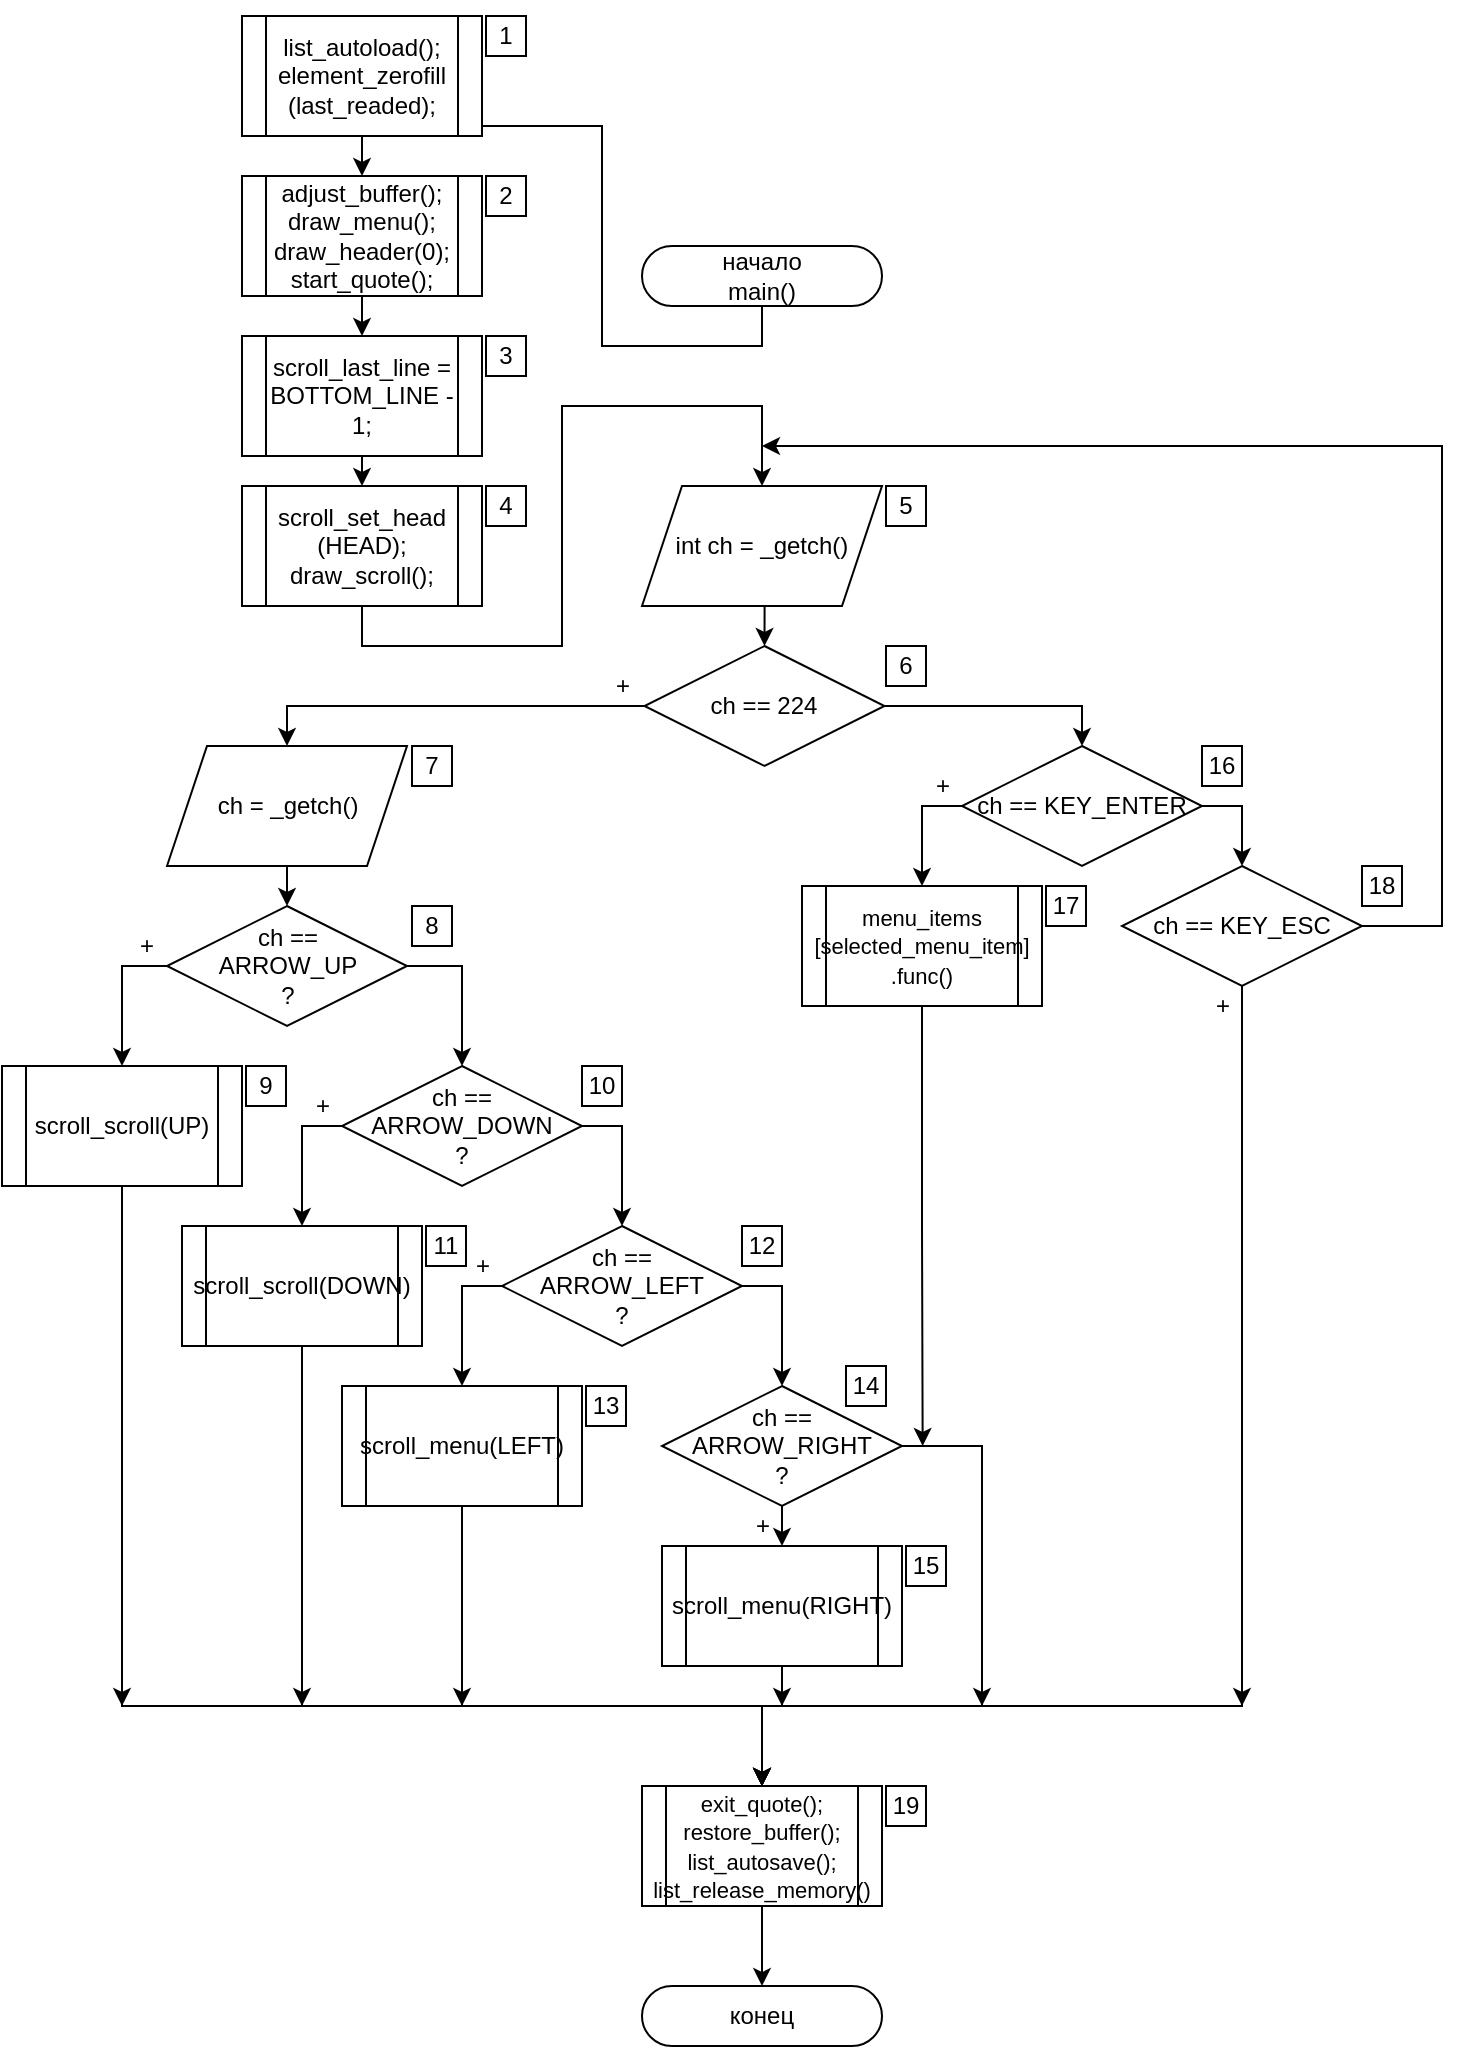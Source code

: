 <mxfile version="13.9.9" type="device"><diagram id="R2lEEEUBdFMjLlhIrx00" name="Page-1"><mxGraphModel dx="204" dy="1801" grid="1" gridSize="10" guides="1" tooltips="1" connect="1" arrows="1" fold="1" page="1" pageScale="1" pageWidth="850" pageHeight="1100" math="0" shadow="0" extFonts="Permanent Marker^https://fonts.googleapis.com/css?family=Permanent+Marker"><root><mxCell id="0"/><mxCell id="1" parent="0"/><mxCell id="Ixi4RvL1ngC_W4CbcMsF-12" style="edgeStyle=orthogonalEdgeStyle;rounded=0;orthogonalLoop=1;jettySize=auto;html=1;exitX=0.5;exitY=1;exitDx=0;exitDy=0;entryX=0.5;entryY=0;entryDx=0;entryDy=0;" parent="1" source="Ixi4RvL1ngC_W4CbcMsF-13" target="Ixi4RvL1ngC_W4CbcMsF-62" edge="1"><mxGeometry relative="1" as="geometry"><Array as="points"><mxPoint x="1230" y="110"/><mxPoint x="1150" y="110"/><mxPoint x="1150"/><mxPoint x="1030"/></Array></mxGeometry></mxCell><mxCell id="Ixi4RvL1ngC_W4CbcMsF-13" value="начало&lt;br&gt;main()" style="rounded=1;whiteSpace=wrap;html=1;arcSize=50;" parent="1" vertex="1"><mxGeometry x="1170" y="60" width="120" height="30" as="geometry"/></mxCell><mxCell id="Ixi4RvL1ngC_W4CbcMsF-14" value="конец" style="rounded=1;whiteSpace=wrap;html=1;arcSize=50;" parent="1" vertex="1"><mxGeometry x="1170" y="930" width="120" height="30" as="geometry"/></mxCell><mxCell id="Ixi4RvL1ngC_W4CbcMsF-15" value="&lt;font style=&quot;font-size: 11px&quot;&gt;exit_quote();&lt;br&gt;restore_buffer();&lt;br&gt;list_autosave();&lt;br&gt;list_release_memory()&lt;/font&gt;" style="shape=process;whiteSpace=wrap;html=1;backgroundOutline=1;fontFamily=Helvetica;fontSize=12;fontColor=#000000;align=center;strokeColor=#000000;fillColor=#ffffff;" parent="1" vertex="1"><mxGeometry x="1170" y="830" width="120" height="60" as="geometry"/></mxCell><mxCell id="Ixi4RvL1ngC_W4CbcMsF-16" style="edgeStyle=orthogonalEdgeStyle;rounded=0;orthogonalLoop=1;jettySize=auto;html=1;exitX=0.5;exitY=1;exitDx=0;exitDy=0;entryX=0.5;entryY=0;entryDx=0;entryDy=0;" parent="1" source="Ixi4RvL1ngC_W4CbcMsF-15" target="Ixi4RvL1ngC_W4CbcMsF-14" edge="1"><mxGeometry relative="1" as="geometry"/></mxCell><mxCell id="Ixi4RvL1ngC_W4CbcMsF-17" value="ch == 224" style="rhombus;whiteSpace=wrap;html=1;rounded=0;" parent="1" vertex="1"><mxGeometry x="1171.25" y="260" width="120" height="60" as="geometry"/></mxCell><mxCell id="Ixi4RvL1ngC_W4CbcMsF-18" value="ch ==&lt;br&gt;ARROW_UP&lt;br&gt;?" style="rhombus;whiteSpace=wrap;html=1;rounded=0;" parent="1" vertex="1"><mxGeometry x="932.5" y="390" width="120" height="60" as="geometry"/></mxCell><mxCell id="Ixi4RvL1ngC_W4CbcMsF-19" style="edgeStyle=orthogonalEdgeStyle;rounded=0;orthogonalLoop=1;jettySize=auto;html=1;exitX=0.5;exitY=1;exitDx=0;exitDy=0;entryX=0.5;entryY=0;entryDx=0;entryDy=0;" parent="1" source="Ixi4RvL1ngC_W4CbcMsF-52" target="Ixi4RvL1ngC_W4CbcMsF-15" edge="1"><mxGeometry relative="1" as="geometry"><Array as="points"><mxPoint x="910" y="790"/><mxPoint x="1230" y="790"/></Array><mxPoint x="870" y="530" as="sourcePoint"/></mxGeometry></mxCell><mxCell id="Ixi4RvL1ngC_W4CbcMsF-20" value="ch == ARROW_DOWN&lt;br&gt;?" style="rhombus;whiteSpace=wrap;html=1;rounded=0;" parent="1" vertex="1"><mxGeometry x="1020" y="470" width="120" height="60" as="geometry"/></mxCell><mxCell id="Ixi4RvL1ngC_W4CbcMsF-21" style="edgeStyle=orthogonalEdgeStyle;rounded=0;orthogonalLoop=1;jettySize=auto;html=1;exitX=0.5;exitY=1;exitDx=0;exitDy=0;entryX=0.5;entryY=0;entryDx=0;entryDy=0;" parent="1" source="Ixi4RvL1ngC_W4CbcMsF-54" target="Ixi4RvL1ngC_W4CbcMsF-15" edge="1"><mxGeometry relative="1" as="geometry"><Array as="points"><mxPoint x="1000" y="790"/><mxPoint x="1230" y="790"/></Array><mxPoint x="1010" y="610" as="sourcePoint"/></mxGeometry></mxCell><mxCell id="Ixi4RvL1ngC_W4CbcMsF-22" value="ch ==&lt;br&gt;ARROW_LEFT&lt;br&gt;?" style="rhombus;whiteSpace=wrap;html=1;rounded=0;" parent="1" vertex="1"><mxGeometry x="1100" y="550" width="120" height="60" as="geometry"/></mxCell><mxCell id="Ixi4RvL1ngC_W4CbcMsF-23" style="edgeStyle=orthogonalEdgeStyle;rounded=0;orthogonalLoop=1;jettySize=auto;html=1;exitX=0.5;exitY=1;exitDx=0;exitDy=0;entryX=0.5;entryY=0;entryDx=0;entryDy=0;" parent="1" source="Ixi4RvL1ngC_W4CbcMsF-56" target="Ixi4RvL1ngC_W4CbcMsF-15" edge="1"><mxGeometry relative="1" as="geometry"><Array as="points"><mxPoint x="1080" y="790"/><mxPoint x="1230" y="790"/></Array><mxPoint x="1150" y="690" as="sourcePoint"/></mxGeometry></mxCell><mxCell id="Ixi4RvL1ngC_W4CbcMsF-24" style="edgeStyle=orthogonalEdgeStyle;rounded=0;orthogonalLoop=1;jettySize=auto;html=1;exitX=1;exitY=0.5;exitDx=0;exitDy=0;" parent="1" source="Ixi4RvL1ngC_W4CbcMsF-25" edge="1"><mxGeometry relative="1" as="geometry"><mxPoint x="1340" y="790" as="targetPoint"/><Array as="points"><mxPoint x="1340" y="660"/><mxPoint x="1340" y="790"/></Array></mxGeometry></mxCell><mxCell id="Ixi4RvL1ngC_W4CbcMsF-25" value="ch == ARROW_RIGHT&lt;br&gt;?" style="rhombus;whiteSpace=wrap;html=1;rounded=0;" parent="1" vertex="1"><mxGeometry x="1180" y="630" width="120" height="60" as="geometry"/></mxCell><mxCell id="Ixi4RvL1ngC_W4CbcMsF-26" style="edgeStyle=orthogonalEdgeStyle;rounded=0;orthogonalLoop=1;jettySize=auto;html=1;exitX=0.5;exitY=1;exitDx=0;exitDy=0;entryX=0.5;entryY=0;entryDx=0;entryDy=0;" parent="1" source="Ixi4RvL1ngC_W4CbcMsF-58" target="Ixi4RvL1ngC_W4CbcMsF-15" edge="1"><mxGeometry relative="1" as="geometry"><Array as="points"><mxPoint x="1240" y="790"/><mxPoint x="1230" y="790"/></Array><mxPoint x="1290" y="770" as="sourcePoint"/></mxGeometry></mxCell><mxCell id="Ixi4RvL1ngC_W4CbcMsF-27" style="edgeStyle=orthogonalEdgeStyle;rounded=0;orthogonalLoop=1;jettySize=auto;html=1;exitX=0.5;exitY=1;exitDx=0;exitDy=0;entryX=0.5;entryY=0;entryDx=0;entryDy=0;" parent="1" source="Ixi4RvL1ngC_W4CbcMsF-25" target="Ixi4RvL1ngC_W4CbcMsF-58" edge="1"><mxGeometry relative="1" as="geometry"><mxPoint x="1290" y="710" as="targetPoint"/></mxGeometry></mxCell><mxCell id="Ixi4RvL1ngC_W4CbcMsF-28" style="edgeStyle=orthogonalEdgeStyle;rounded=0;orthogonalLoop=1;jettySize=auto;html=1;exitX=1;exitY=0.5;exitDx=0;exitDy=0;entryX=0.5;entryY=0;entryDx=0;entryDy=0;" parent="1" source="Ixi4RvL1ngC_W4CbcMsF-25" target="Ixi4RvL1ngC_W4CbcMsF-15" edge="1"><mxGeometry relative="1" as="geometry"><Array as="points"><mxPoint x="1340" y="660"/><mxPoint x="1340" y="790"/><mxPoint x="1230" y="790"/></Array></mxGeometry></mxCell><mxCell id="Ixi4RvL1ngC_W4CbcMsF-29" style="edgeStyle=orthogonalEdgeStyle;rounded=0;orthogonalLoop=1;jettySize=auto;html=1;exitX=0;exitY=0.5;exitDx=0;exitDy=0;entryX=0.5;entryY=0;entryDx=0;entryDy=0;" parent="1" source="Ixi4RvL1ngC_W4CbcMsF-22" target="Ixi4RvL1ngC_W4CbcMsF-56" edge="1"><mxGeometry relative="1" as="geometry"><Array as="points"><mxPoint x="1080" y="580"/><mxPoint x="1080" y="630"/></Array><mxPoint x="1150" y="630" as="targetPoint"/></mxGeometry></mxCell><mxCell id="Ixi4RvL1ngC_W4CbcMsF-30" style="edgeStyle=orthogonalEdgeStyle;rounded=0;orthogonalLoop=1;jettySize=auto;html=1;exitX=1;exitY=0.5;exitDx=0;exitDy=0;entryX=0.5;entryY=0;entryDx=0;entryDy=0;" parent="1" source="Ixi4RvL1ngC_W4CbcMsF-22" target="Ixi4RvL1ngC_W4CbcMsF-25" edge="1"><mxGeometry relative="1" as="geometry"><Array as="points"><mxPoint x="1240" y="580"/></Array></mxGeometry></mxCell><mxCell id="Ixi4RvL1ngC_W4CbcMsF-31" style="edgeStyle=orthogonalEdgeStyle;rounded=0;orthogonalLoop=1;jettySize=auto;html=1;exitX=0;exitY=0.5;exitDx=0;exitDy=0;entryX=0.5;entryY=0;entryDx=0;entryDy=0;" parent="1" source="Ixi4RvL1ngC_W4CbcMsF-20" target="Ixi4RvL1ngC_W4CbcMsF-54" edge="1"><mxGeometry relative="1" as="geometry"><Array as="points"><mxPoint x="1000" y="500"/></Array><mxPoint x="1010" y="550" as="targetPoint"/></mxGeometry></mxCell><mxCell id="Ixi4RvL1ngC_W4CbcMsF-32" style="edgeStyle=orthogonalEdgeStyle;rounded=0;orthogonalLoop=1;jettySize=auto;html=1;exitX=1;exitY=0.5;exitDx=0;exitDy=0;entryX=0.5;entryY=0;entryDx=0;entryDy=0;" parent="1" source="Ixi4RvL1ngC_W4CbcMsF-20" target="Ixi4RvL1ngC_W4CbcMsF-22" edge="1"><mxGeometry relative="1" as="geometry"/></mxCell><mxCell id="Ixi4RvL1ngC_W4CbcMsF-33" style="edgeStyle=orthogonalEdgeStyle;rounded=0;orthogonalLoop=1;jettySize=auto;html=1;exitX=0;exitY=0.5;exitDx=0;exitDy=0;entryX=0.5;entryY=0;entryDx=0;entryDy=0;" parent="1" source="Ixi4RvL1ngC_W4CbcMsF-18" target="Ixi4RvL1ngC_W4CbcMsF-52" edge="1"><mxGeometry relative="1" as="geometry"><mxPoint x="870" y="470" as="targetPoint"/><Array as="points"><mxPoint x="910" y="420"/></Array></mxGeometry></mxCell><mxCell id="Ixi4RvL1ngC_W4CbcMsF-34" style="edgeStyle=orthogonalEdgeStyle;rounded=0;orthogonalLoop=1;jettySize=auto;html=1;exitX=1;exitY=0.5;exitDx=0;exitDy=0;entryX=0.5;entryY=0;entryDx=0;entryDy=0;" parent="1" source="Ixi4RvL1ngC_W4CbcMsF-18" target="Ixi4RvL1ngC_W4CbcMsF-20" edge="1"><mxGeometry relative="1" as="geometry"><Array as="points"><mxPoint x="1080" y="420"/></Array></mxGeometry></mxCell><mxCell id="Ixi4RvL1ngC_W4CbcMsF-35" value="ch = _getch()" style="shape=parallelogram;perimeter=parallelogramPerimeter;whiteSpace=wrap;html=1;fixedSize=1;fontFamily=Helvetica;fontSize=12;align=center;" parent="1" vertex="1"><mxGeometry x="932.5" y="310" width="120" height="60" as="geometry"/></mxCell><mxCell id="Ixi4RvL1ngC_W4CbcMsF-36" style="edgeStyle=orthogonalEdgeStyle;rounded=0;orthogonalLoop=1;jettySize=auto;html=1;exitX=0.5;exitY=1;exitDx=0;exitDy=0;entryX=0.5;entryY=0;entryDx=0;entryDy=0;" parent="1" source="Ixi4RvL1ngC_W4CbcMsF-35" target="Ixi4RvL1ngC_W4CbcMsF-18" edge="1"><mxGeometry relative="1" as="geometry"/></mxCell><mxCell id="Ixi4RvL1ngC_W4CbcMsF-37" value="ch == KEY_ENTER" style="rhombus;whiteSpace=wrap;html=1;rounded=0;" parent="1" vertex="1"><mxGeometry x="1330" y="310" width="120" height="60" as="geometry"/></mxCell><mxCell id="Ixi4RvL1ngC_W4CbcMsF-38" style="edgeStyle=orthogonalEdgeStyle;rounded=0;orthogonalLoop=1;jettySize=auto;html=1;exitX=1;exitY=0.5;exitDx=0;exitDy=0;" parent="1" source="Ixi4RvL1ngC_W4CbcMsF-40" edge="1"><mxGeometry relative="1" as="geometry"><mxPoint x="1230" y="160" as="targetPoint"/><Array as="points"><mxPoint x="1570" y="400"/><mxPoint x="1570" y="160"/></Array></mxGeometry></mxCell><mxCell id="Ixi4RvL1ngC_W4CbcMsF-39" style="edgeStyle=orthogonalEdgeStyle;rounded=0;orthogonalLoop=1;jettySize=auto;html=1;exitX=0.5;exitY=1;exitDx=0;exitDy=0;" parent="1" source="Ixi4RvL1ngC_W4CbcMsF-40" edge="1"><mxGeometry relative="1" as="geometry"><mxPoint x="1470" y="790" as="targetPoint"/></mxGeometry></mxCell><mxCell id="Ixi4RvL1ngC_W4CbcMsF-40" value="ch == KEY_ESC" style="rhombus;whiteSpace=wrap;html=1;rounded=0;" parent="1" vertex="1"><mxGeometry x="1410" y="370" width="120" height="60" as="geometry"/></mxCell><mxCell id="Ixi4RvL1ngC_W4CbcMsF-41" style="edgeStyle=orthogonalEdgeStyle;rounded=0;orthogonalLoop=1;jettySize=auto;html=1;exitX=0.5;exitY=1;exitDx=0;exitDy=0;entryX=0.5;entryY=0;entryDx=0;entryDy=0;" parent="1" source="Ixi4RvL1ngC_W4CbcMsF-40" edge="1"><mxGeometry relative="1" as="geometry"/></mxCell><mxCell id="Ixi4RvL1ngC_W4CbcMsF-42" style="edgeStyle=orthogonalEdgeStyle;rounded=0;orthogonalLoop=1;jettySize=auto;html=1;exitX=0.5;exitY=1;exitDx=0;exitDy=0;entryX=0.5;entryY=0;entryDx=0;entryDy=0;" parent="1" source="Ixi4RvL1ngC_W4CbcMsF-40" target="Ixi4RvL1ngC_W4CbcMsF-15" edge="1"><mxGeometry relative="1" as="geometry"><Array as="points"><mxPoint x="1470" y="790"/><mxPoint x="1230" y="790"/></Array></mxGeometry></mxCell><mxCell id="Ixi4RvL1ngC_W4CbcMsF-43" style="edgeStyle=orthogonalEdgeStyle;rounded=0;orthogonalLoop=1;jettySize=auto;html=1;exitX=0;exitY=0.5;exitDx=0;exitDy=0;entryX=0.5;entryY=0;entryDx=0;entryDy=0;" parent="1" source="Ixi4RvL1ngC_W4CbcMsF-37" target="Ixi4RvL1ngC_W4CbcMsF-60" edge="1"><mxGeometry relative="1" as="geometry"><mxPoint x="1390" y="390" as="targetPoint"/></mxGeometry></mxCell><mxCell id="Ixi4RvL1ngC_W4CbcMsF-44" style="edgeStyle=orthogonalEdgeStyle;rounded=0;orthogonalLoop=1;jettySize=auto;html=1;exitX=1;exitY=0.5;exitDx=0;exitDy=0;entryX=0.5;entryY=0;entryDx=0;entryDy=0;" parent="1" source="Ixi4RvL1ngC_W4CbcMsF-37" target="Ixi4RvL1ngC_W4CbcMsF-40" edge="1"><mxGeometry relative="1" as="geometry"/></mxCell><mxCell id="Ixi4RvL1ngC_W4CbcMsF-45" style="edgeStyle=orthogonalEdgeStyle;rounded=0;orthogonalLoop=1;jettySize=auto;html=1;exitX=0;exitY=0.5;exitDx=0;exitDy=0;entryX=0.5;entryY=0;entryDx=0;entryDy=0;" parent="1" source="Ixi4RvL1ngC_W4CbcMsF-17" target="Ixi4RvL1ngC_W4CbcMsF-35" edge="1"><mxGeometry relative="1" as="geometry"/></mxCell><mxCell id="Ixi4RvL1ngC_W4CbcMsF-46" style="edgeStyle=orthogonalEdgeStyle;rounded=0;orthogonalLoop=1;jettySize=auto;html=1;exitX=1;exitY=0.5;exitDx=0;exitDy=0;entryX=0.5;entryY=0;entryDx=0;entryDy=0;" parent="1" source="Ixi4RvL1ngC_W4CbcMsF-17" target="Ixi4RvL1ngC_W4CbcMsF-37" edge="1"><mxGeometry relative="1" as="geometry"/></mxCell><mxCell id="Ixi4RvL1ngC_W4CbcMsF-47" value="int ch = _getch()" style="shape=parallelogram;perimeter=parallelogramPerimeter;whiteSpace=wrap;html=1;fixedSize=1;fontFamily=Helvetica;fontSize=12;align=center;" parent="1" vertex="1"><mxGeometry x="1170" y="180" width="120" height="60" as="geometry"/></mxCell><mxCell id="Ixi4RvL1ngC_W4CbcMsF-48" style="edgeStyle=orthogonalEdgeStyle;rounded=0;orthogonalLoop=1;jettySize=auto;html=1;exitX=0.5;exitY=1;exitDx=0;exitDy=0;entryX=0.5;entryY=0;entryDx=0;entryDy=0;" parent="1" source="Ixi4RvL1ngC_W4CbcMsF-47" target="Ixi4RvL1ngC_W4CbcMsF-17" edge="1"><mxGeometry relative="1" as="geometry"/></mxCell><mxCell id="meGbPPPD3f-HBFY6kft2-2" style="edgeStyle=orthogonalEdgeStyle;rounded=0;orthogonalLoop=1;jettySize=auto;html=1;exitX=0.5;exitY=1;exitDx=0;exitDy=0;entryX=0.5;entryY=0;entryDx=0;entryDy=0;" edge="1" parent="1" source="Ixi4RvL1ngC_W4CbcMsF-49" target="meGbPPPD3f-HBFY6kft2-1"><mxGeometry relative="1" as="geometry"/></mxCell><mxCell id="Ixi4RvL1ngC_W4CbcMsF-49" value="scroll_last_line = BOTTOM_LINE - 1;" style="shape=process;whiteSpace=wrap;html=1;backgroundOutline=1;fontFamily=Helvetica;fontSize=12;fontColor=#000000;align=center;strokeColor=#000000;fillColor=#ffffff;" parent="1" vertex="1"><mxGeometry x="970" y="105" width="120" height="60" as="geometry"/></mxCell><mxCell id="Ixi4RvL1ngC_W4CbcMsF-51" style="edgeStyle=orthogonalEdgeStyle;rounded=0;orthogonalLoop=1;jettySize=auto;html=1;exitX=0.5;exitY=1;exitDx=0;exitDy=0;" parent="1" source="Ixi4RvL1ngC_W4CbcMsF-52" edge="1"><mxGeometry relative="1" as="geometry"><mxPoint x="910" y="790" as="targetPoint"/></mxGeometry></mxCell><mxCell id="Ixi4RvL1ngC_W4CbcMsF-52" value="&lt;div&gt;scroll_scroll(UP)&lt;/div&gt;" style="shape=process;whiteSpace=wrap;html=1;backgroundOutline=1;" parent="1" vertex="1"><mxGeometry x="850" y="470" width="120" height="60" as="geometry"/></mxCell><mxCell id="Ixi4RvL1ngC_W4CbcMsF-53" style="edgeStyle=orthogonalEdgeStyle;rounded=0;orthogonalLoop=1;jettySize=auto;html=1;exitX=0.5;exitY=1;exitDx=0;exitDy=0;" parent="1" source="Ixi4RvL1ngC_W4CbcMsF-54" edge="1"><mxGeometry relative="1" as="geometry"><mxPoint x="1000" y="790" as="targetPoint"/></mxGeometry></mxCell><mxCell id="Ixi4RvL1ngC_W4CbcMsF-54" value="scroll_scroll(DOWN)" style="shape=process;whiteSpace=wrap;html=1;backgroundOutline=1;" parent="1" vertex="1"><mxGeometry x="940" y="550" width="120" height="60" as="geometry"/></mxCell><mxCell id="Ixi4RvL1ngC_W4CbcMsF-55" style="edgeStyle=orthogonalEdgeStyle;rounded=0;orthogonalLoop=1;jettySize=auto;html=1;exitX=0.5;exitY=1;exitDx=0;exitDy=0;" parent="1" source="Ixi4RvL1ngC_W4CbcMsF-56" edge="1"><mxGeometry relative="1" as="geometry"><mxPoint x="1080" y="790" as="targetPoint"/></mxGeometry></mxCell><mxCell id="Ixi4RvL1ngC_W4CbcMsF-56" value="scroll_menu(LEFT)" style="shape=process;whiteSpace=wrap;html=1;backgroundOutline=1;" parent="1" vertex="1"><mxGeometry x="1020" y="630" width="120" height="60" as="geometry"/></mxCell><mxCell id="Ixi4RvL1ngC_W4CbcMsF-57" style="edgeStyle=orthogonalEdgeStyle;rounded=0;orthogonalLoop=1;jettySize=auto;html=1;exitX=0.5;exitY=1;exitDx=0;exitDy=0;" parent="1" source="Ixi4RvL1ngC_W4CbcMsF-58" edge="1"><mxGeometry relative="1" as="geometry"><mxPoint x="1240" y="790" as="targetPoint"/></mxGeometry></mxCell><mxCell id="Ixi4RvL1ngC_W4CbcMsF-58" value="&lt;div&gt;scroll_menu(RIGHT)&lt;/div&gt;" style="shape=process;whiteSpace=wrap;html=1;backgroundOutline=1;" parent="1" vertex="1"><mxGeometry x="1180" y="710" width="120" height="60" as="geometry"/></mxCell><mxCell id="Ixi4RvL1ngC_W4CbcMsF-59" style="edgeStyle=orthogonalEdgeStyle;rounded=0;orthogonalLoop=1;jettySize=auto;html=1;exitX=0.5;exitY=1;exitDx=0;exitDy=0;" parent="1" source="Ixi4RvL1ngC_W4CbcMsF-60" edge="1"><mxGeometry relative="1" as="geometry"><mxPoint x="1310.333" y="660" as="targetPoint"/></mxGeometry></mxCell><mxCell id="Ixi4RvL1ngC_W4CbcMsF-60" value="&lt;font style=&quot;font-size: 11px&quot;&gt;menu_items&lt;br&gt;[selected_menu_item]&lt;br&gt;.func()&lt;/font&gt;" style="shape=process;whiteSpace=wrap;html=1;backgroundOutline=1;" parent="1" vertex="1"><mxGeometry x="1250" y="380" width="120" height="60" as="geometry"/></mxCell><mxCell id="Ixi4RvL1ngC_W4CbcMsF-61" style="edgeStyle=orthogonalEdgeStyle;rounded=0;orthogonalLoop=1;jettySize=auto;html=1;exitX=0.5;exitY=1;exitDx=0;exitDy=0;entryX=0.5;entryY=0;entryDx=0;entryDy=0;" parent="1" source="Ixi4RvL1ngC_W4CbcMsF-62" target="Ixi4RvL1ngC_W4CbcMsF-64" edge="1"><mxGeometry relative="1" as="geometry"/></mxCell><mxCell id="Ixi4RvL1ngC_W4CbcMsF-62" value="list_autoload();&lt;br&gt;element_zerofill&lt;br&gt;(last_readed);" style="shape=process;html=1;backgroundOutline=1;whiteSpace=wrap;" parent="1" vertex="1"><mxGeometry x="970" y="-55" width="120" height="60" as="geometry"/></mxCell><mxCell id="Ixi4RvL1ngC_W4CbcMsF-63" style="edgeStyle=orthogonalEdgeStyle;rounded=0;orthogonalLoop=1;jettySize=auto;html=1;exitX=0.5;exitY=1;exitDx=0;exitDy=0;entryX=0.5;entryY=0;entryDx=0;entryDy=0;" parent="1" source="Ixi4RvL1ngC_W4CbcMsF-64" target="Ixi4RvL1ngC_W4CbcMsF-49" edge="1"><mxGeometry relative="1" as="geometry"/></mxCell><mxCell id="Ixi4RvL1ngC_W4CbcMsF-64" value="adjust_buffer();&lt;br&gt;draw_menu();&lt;br&gt;draw_header(0);&lt;br&gt;start_quote();" style="shape=process;html=1;backgroundOutline=1;whiteSpace=wrap;" parent="1" vertex="1"><mxGeometry x="970" y="25" width="120" height="60" as="geometry"/></mxCell><mxCell id="Ixi4RvL1ngC_W4CbcMsF-66" value="+" style="text;html=1;align=center;verticalAlign=middle;resizable=0;points=[];autosize=1;" parent="1" vertex="1"><mxGeometry x="1150" y="270" width="20" height="20" as="geometry"/></mxCell><mxCell id="Ixi4RvL1ngC_W4CbcMsF-67" value="+" style="text;html=1;align=center;verticalAlign=middle;resizable=0;points=[];autosize=1;" parent="1" vertex="1"><mxGeometry x="1310" y="320" width="20" height="20" as="geometry"/></mxCell><mxCell id="Ixi4RvL1ngC_W4CbcMsF-68" value="+" style="text;html=1;align=center;verticalAlign=middle;resizable=0;points=[];autosize=1;" parent="1" vertex="1"><mxGeometry x="912" y="400" width="20" height="20" as="geometry"/></mxCell><mxCell id="Ixi4RvL1ngC_W4CbcMsF-69" value="+" style="text;html=1;align=center;verticalAlign=middle;resizable=0;points=[];autosize=1;" parent="1" vertex="1"><mxGeometry x="1000" y="480" width="20" height="20" as="geometry"/></mxCell><mxCell id="Ixi4RvL1ngC_W4CbcMsF-70" value="+" style="text;html=1;align=center;verticalAlign=middle;resizable=0;points=[];autosize=1;" parent="1" vertex="1"><mxGeometry x="1080" y="560" width="20" height="20" as="geometry"/></mxCell><mxCell id="Ixi4RvL1ngC_W4CbcMsF-71" value="+" style="text;html=1;align=center;verticalAlign=middle;resizable=0;points=[];autosize=1;" parent="1" vertex="1"><mxGeometry x="1220" y="690" width="20" height="20" as="geometry"/></mxCell><mxCell id="Ixi4RvL1ngC_W4CbcMsF-72" value="+" style="text;html=1;align=center;verticalAlign=middle;resizable=0;points=[];autosize=1;" parent="1" vertex="1"><mxGeometry x="1450" y="430" width="20" height="20" as="geometry"/></mxCell><mxCell id="Ixi4RvL1ngC_W4CbcMsF-75" value="1" style="whiteSpace=wrap;html=1;aspect=fixed;" parent="1" vertex="1"><mxGeometry x="1092" y="-55" width="20" height="20" as="geometry"/></mxCell><mxCell id="Ixi4RvL1ngC_W4CbcMsF-76" value="2" style="whiteSpace=wrap;html=1;aspect=fixed;" parent="1" vertex="1"><mxGeometry x="1092" y="25" width="20" height="20" as="geometry"/></mxCell><mxCell id="Ixi4RvL1ngC_W4CbcMsF-77" value="3" style="whiteSpace=wrap;html=1;aspect=fixed;" parent="1" vertex="1"><mxGeometry x="1092" y="105" width="20" height="20" as="geometry"/></mxCell><mxCell id="Ixi4RvL1ngC_W4CbcMsF-78" value="5" style="whiteSpace=wrap;html=1;aspect=fixed;" parent="1" vertex="1"><mxGeometry x="1292" y="180" width="20" height="20" as="geometry"/></mxCell><mxCell id="Ixi4RvL1ngC_W4CbcMsF-79" value="6" style="whiteSpace=wrap;html=1;aspect=fixed;" parent="1" vertex="1"><mxGeometry x="1292" y="260" width="20" height="20" as="geometry"/></mxCell><mxCell id="Ixi4RvL1ngC_W4CbcMsF-80" value="16" style="whiteSpace=wrap;html=1;aspect=fixed;" parent="1" vertex="1"><mxGeometry x="1450" y="310" width="20" height="20" as="geometry"/></mxCell><mxCell id="Ixi4RvL1ngC_W4CbcMsF-81" value="18" style="whiteSpace=wrap;html=1;aspect=fixed;" parent="1" vertex="1"><mxGeometry x="1530" y="370" width="20" height="20" as="geometry"/></mxCell><mxCell id="Ixi4RvL1ngC_W4CbcMsF-83" value="17" style="whiteSpace=wrap;html=1;aspect=fixed;" parent="1" vertex="1"><mxGeometry x="1372" y="380" width="20" height="20" as="geometry"/></mxCell><mxCell id="Ixi4RvL1ngC_W4CbcMsF-86" value="7" style="whiteSpace=wrap;html=1;aspect=fixed;" parent="1" vertex="1"><mxGeometry x="1055" y="310" width="20" height="20" as="geometry"/></mxCell><mxCell id="Ixi4RvL1ngC_W4CbcMsF-87" value="8" style="whiteSpace=wrap;html=1;aspect=fixed;" parent="1" vertex="1"><mxGeometry x="1055" y="390" width="20" height="20" as="geometry"/></mxCell><mxCell id="Ixi4RvL1ngC_W4CbcMsF-88" value="9" style="whiteSpace=wrap;html=1;aspect=fixed;" parent="1" vertex="1"><mxGeometry x="972" y="470" width="20" height="20" as="geometry"/></mxCell><mxCell id="Ixi4RvL1ngC_W4CbcMsF-89" value="11" style="whiteSpace=wrap;html=1;aspect=fixed;" parent="1" vertex="1"><mxGeometry x="1062" y="550" width="20" height="20" as="geometry"/></mxCell><mxCell id="Ixi4RvL1ngC_W4CbcMsF-90" value="10" style="whiteSpace=wrap;html=1;aspect=fixed;" parent="1" vertex="1"><mxGeometry x="1140" y="470" width="20" height="20" as="geometry"/></mxCell><mxCell id="Ixi4RvL1ngC_W4CbcMsF-91" value="12" style="whiteSpace=wrap;html=1;aspect=fixed;" parent="1" vertex="1"><mxGeometry x="1220" y="550" width="20" height="20" as="geometry"/></mxCell><mxCell id="Ixi4RvL1ngC_W4CbcMsF-92" value="13" style="whiteSpace=wrap;html=1;aspect=fixed;" parent="1" vertex="1"><mxGeometry x="1142" y="630" width="20" height="20" as="geometry"/></mxCell><mxCell id="Ixi4RvL1ngC_W4CbcMsF-93" value="14" style="whiteSpace=wrap;html=1;aspect=fixed;" parent="1" vertex="1"><mxGeometry x="1272" y="620" width="20" height="20" as="geometry"/></mxCell><mxCell id="Ixi4RvL1ngC_W4CbcMsF-94" value="15" style="whiteSpace=wrap;html=1;aspect=fixed;" parent="1" vertex="1"><mxGeometry x="1302" y="710" width="20" height="20" as="geometry"/></mxCell><mxCell id="Ixi4RvL1ngC_W4CbcMsF-95" value="19" style="whiteSpace=wrap;html=1;aspect=fixed;" parent="1" vertex="1"><mxGeometry x="1292" y="830" width="20" height="20" as="geometry"/></mxCell><mxCell id="meGbPPPD3f-HBFY6kft2-3" style="edgeStyle=orthogonalEdgeStyle;rounded=0;orthogonalLoop=1;jettySize=auto;html=1;exitX=0.5;exitY=1;exitDx=0;exitDy=0;entryX=0.5;entryY=0;entryDx=0;entryDy=0;" edge="1" parent="1" source="meGbPPPD3f-HBFY6kft2-1" target="Ixi4RvL1ngC_W4CbcMsF-47"><mxGeometry relative="1" as="geometry"><Array as="points"><mxPoint x="1030" y="260"/><mxPoint x="1130" y="260"/><mxPoint x="1130" y="140"/><mxPoint x="1230" y="140"/></Array></mxGeometry></mxCell><mxCell id="meGbPPPD3f-HBFY6kft2-1" value="scroll_set_head&lt;br&gt;(HEAD);&lt;br&gt;draw_scroll();" style="shape=process;whiteSpace=wrap;html=1;backgroundOutline=1;fontFamily=Helvetica;fontSize=12;fontColor=#000000;align=center;strokeColor=#000000;fillColor=#ffffff;" vertex="1" parent="1"><mxGeometry x="970" y="180" width="120" height="60" as="geometry"/></mxCell><mxCell id="meGbPPPD3f-HBFY6kft2-4" value="4" style="whiteSpace=wrap;html=1;aspect=fixed;" vertex="1" parent="1"><mxGeometry x="1092" y="180" width="20" height="20" as="geometry"/></mxCell></root></mxGraphModel></diagram></mxfile>